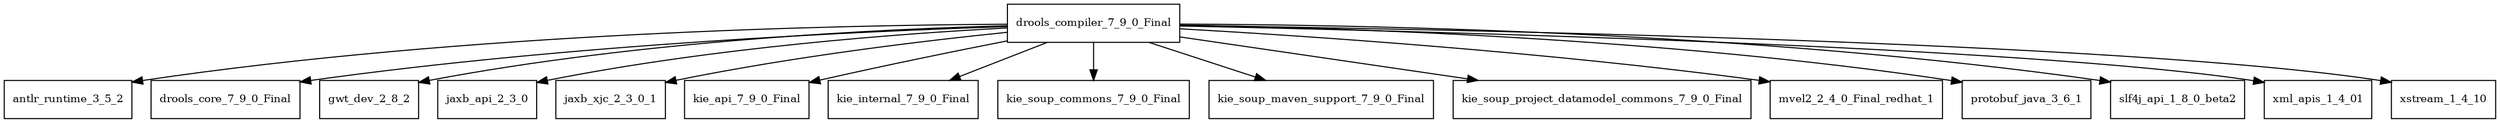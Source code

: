 digraph drools_compiler_7_9_0_Final_dependencies {
  node [shape = box, fontsize=10.0];
  drools_compiler_7_9_0_Final -> antlr_runtime_3_5_2;
  drools_compiler_7_9_0_Final -> drools_core_7_9_0_Final;
  drools_compiler_7_9_0_Final -> gwt_dev_2_8_2;
  drools_compiler_7_9_0_Final -> jaxb_api_2_3_0;
  drools_compiler_7_9_0_Final -> jaxb_xjc_2_3_0_1;
  drools_compiler_7_9_0_Final -> kie_api_7_9_0_Final;
  drools_compiler_7_9_0_Final -> kie_internal_7_9_0_Final;
  drools_compiler_7_9_0_Final -> kie_soup_commons_7_9_0_Final;
  drools_compiler_7_9_0_Final -> kie_soup_maven_support_7_9_0_Final;
  drools_compiler_7_9_0_Final -> kie_soup_project_datamodel_commons_7_9_0_Final;
  drools_compiler_7_9_0_Final -> mvel2_2_4_0_Final_redhat_1;
  drools_compiler_7_9_0_Final -> protobuf_java_3_6_1;
  drools_compiler_7_9_0_Final -> slf4j_api_1_8_0_beta2;
  drools_compiler_7_9_0_Final -> xml_apis_1_4_01;
  drools_compiler_7_9_0_Final -> xstream_1_4_10;
}
